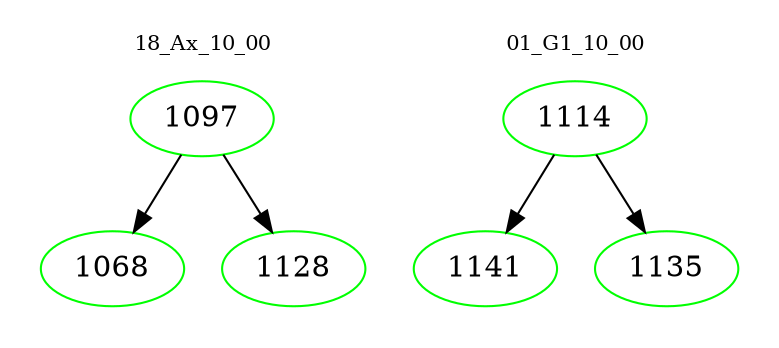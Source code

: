 digraph{
subgraph cluster_0 {
color = white
label = "18_Ax_10_00";
fontsize=10;
T0_1097 [label="1097", color="green"]
T0_1097 -> T0_1068 [color="black"]
T0_1068 [label="1068", color="green"]
T0_1097 -> T0_1128 [color="black"]
T0_1128 [label="1128", color="green"]
}
subgraph cluster_1 {
color = white
label = "01_G1_10_00";
fontsize=10;
T1_1114 [label="1114", color="green"]
T1_1114 -> T1_1141 [color="black"]
T1_1141 [label="1141", color="green"]
T1_1114 -> T1_1135 [color="black"]
T1_1135 [label="1135", color="green"]
}
}
